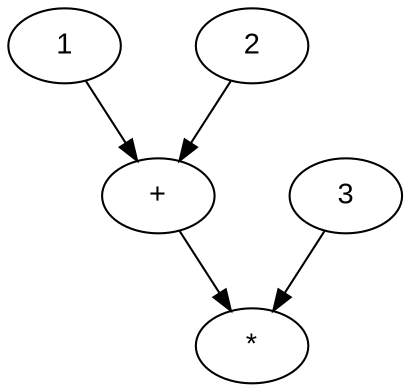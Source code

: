 digraph uttryck {
    nodesep=0.5
    node [shape="oval", fontname="arial"]
    expr1 [label = "1"]
    expr2 [label = "2"]
    expr3 [label = "3"]
    operator1 [ label="+"]
    operator2 [ label="*"]
    expr1 -> operator1
    expr2 -> operator1
    operator1 -> operator2
    expr3 -> operator2
}